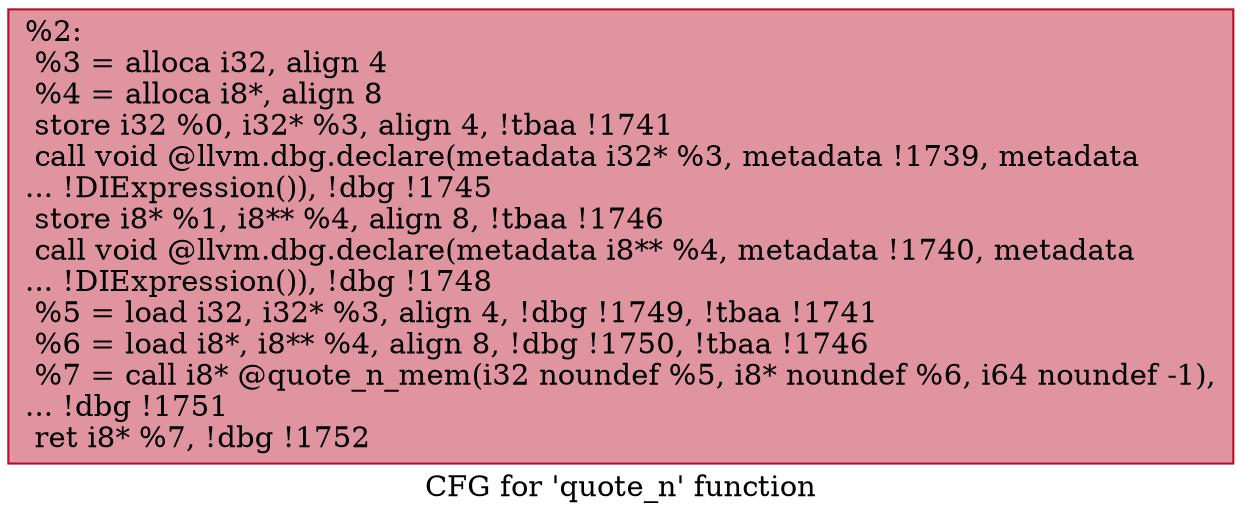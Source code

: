 digraph "CFG for 'quote_n' function" {
	label="CFG for 'quote_n' function";

	Node0x1af0370 [shape=record,color="#b70d28ff", style=filled, fillcolor="#b70d2870",label="{%2:\l  %3 = alloca i32, align 4\l  %4 = alloca i8*, align 8\l  store i32 %0, i32* %3, align 4, !tbaa !1741\l  call void @llvm.dbg.declare(metadata i32* %3, metadata !1739, metadata\l... !DIExpression()), !dbg !1745\l  store i8* %1, i8** %4, align 8, !tbaa !1746\l  call void @llvm.dbg.declare(metadata i8** %4, metadata !1740, metadata\l... !DIExpression()), !dbg !1748\l  %5 = load i32, i32* %3, align 4, !dbg !1749, !tbaa !1741\l  %6 = load i8*, i8** %4, align 8, !dbg !1750, !tbaa !1746\l  %7 = call i8* @quote_n_mem(i32 noundef %5, i8* noundef %6, i64 noundef -1),\l... !dbg !1751\l  ret i8* %7, !dbg !1752\l}"];
}
